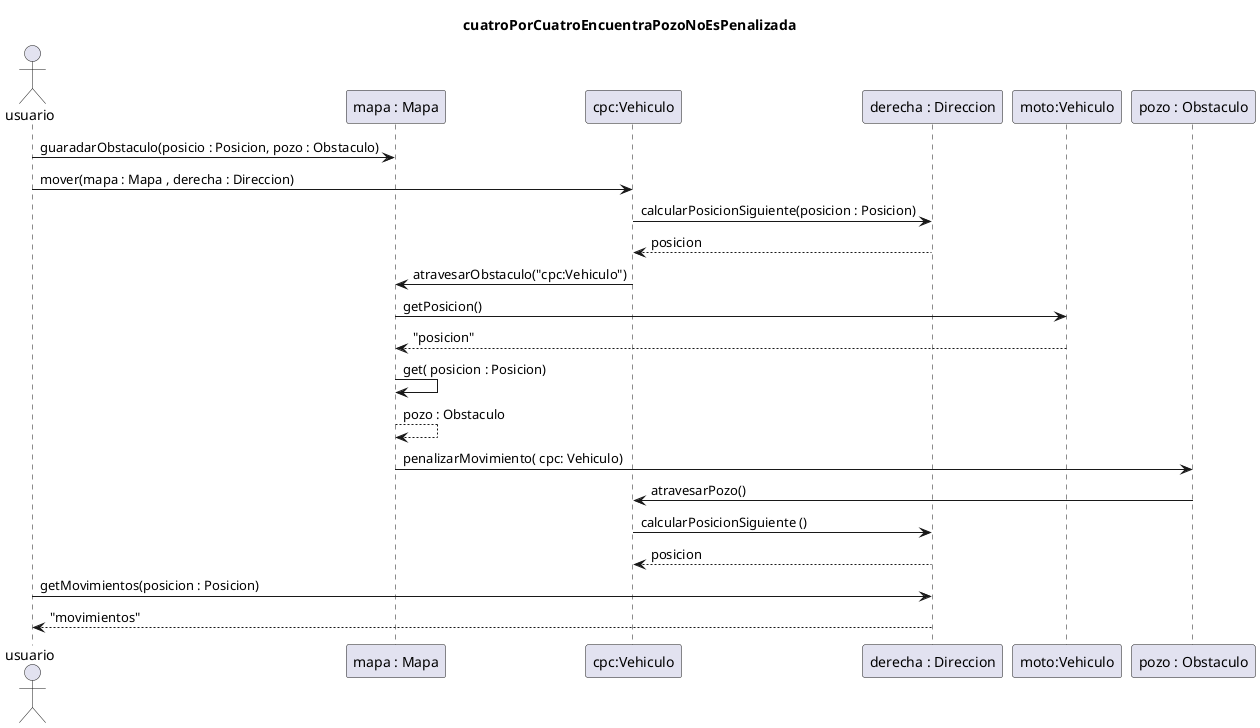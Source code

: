 @startuml
title "cuatroPorCuatroEncuentraPozoNoEsPenalizada"

actor usuario
usuario -> "mapa : Mapa" : guaradarObstaculo(posicio : Posicion, pozo : Obstaculo)
usuario -> "cpc:Vehiculo" : mover(mapa : Mapa , derecha : Direccion)
"cpc:Vehiculo" -> "derecha : Direccion" :calcularPosicionSiguiente(posicion : Posicion)
return posicion
"cpc:Vehiculo" -> "mapa : Mapa" : atravesarObstaculo("cpc:Vehiculo")
"mapa : Mapa" -> "moto:Vehiculo" : getPosicion()
return "posicion"
"mapa : Mapa" -> "mapa : Mapa" : get( posicion : Posicion)
return pozo : Obstaculo
"mapa : Mapa" -> "pozo : Obstaculo" : penalizarMovimiento( cpc: Vehiculo)
"pozo : Obstaculo" -> "cpc:Vehiculo" : atravesarPozo()
"cpc:Vehiculo" -> "derecha : Direccion" : calcularPosicionSiguiente ()
return posicion
usuario -> "derecha : Direccion" : getMovimientos(posicion : Posicion)
return "movimientos"
@enduml